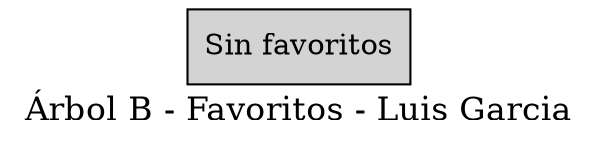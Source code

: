 digraph G {
    label="Árbol B - Favoritos - Luis Garcia";
    fontsize=16;
    node [shape=record, style=filled, fillcolor=lightyellow];
    empty [label="Sin favoritos", fillcolor=lightgray];
}
